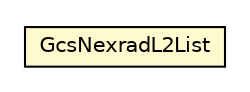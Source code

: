 #!/usr/local/bin/dot
#
# Class diagram 
# Generated by UMLGraph version R5_6-24-gf6e263 (http://www.umlgraph.org/)
#

digraph G {
	edge [fontname="Helvetica",fontsize=10,labelfontname="Helvetica",labelfontsize=10];
	node [fontname="Helvetica",fontsize=10,shape=plaintext];
	nodesep=0.25;
	ranksep=0.5;
	// com.google.cloud.public_datasets.nexrad2.GcsNexradL2List
	c296 [label=<<table title="com.google.cloud.public_datasets.nexrad2.GcsNexradL2List" border="0" cellborder="1" cellspacing="0" cellpadding="2" port="p" bgcolor="lemonChiffon" href="./GcsNexradL2List.html">
		<tr><td><table border="0" cellspacing="0" cellpadding="1">
<tr><td align="center" balign="center"> GcsNexradL2List </td></tr>
		</table></td></tr>
		</table>>, URL="./GcsNexradL2List.html", fontname="Helvetica", fontcolor="black", fontsize=10.0];
}

